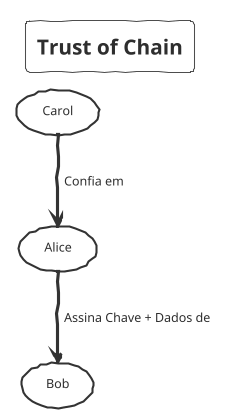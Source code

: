 @startuml
!theme sketchy-outline
skinparam handwritten true
title Trust of Chain
Actor (Alice) as A
Actor (Bob) as B
Actor (Carol) as C
A --> B: Assina Chave + Dados de

C --> A: Confia em

@enduml
